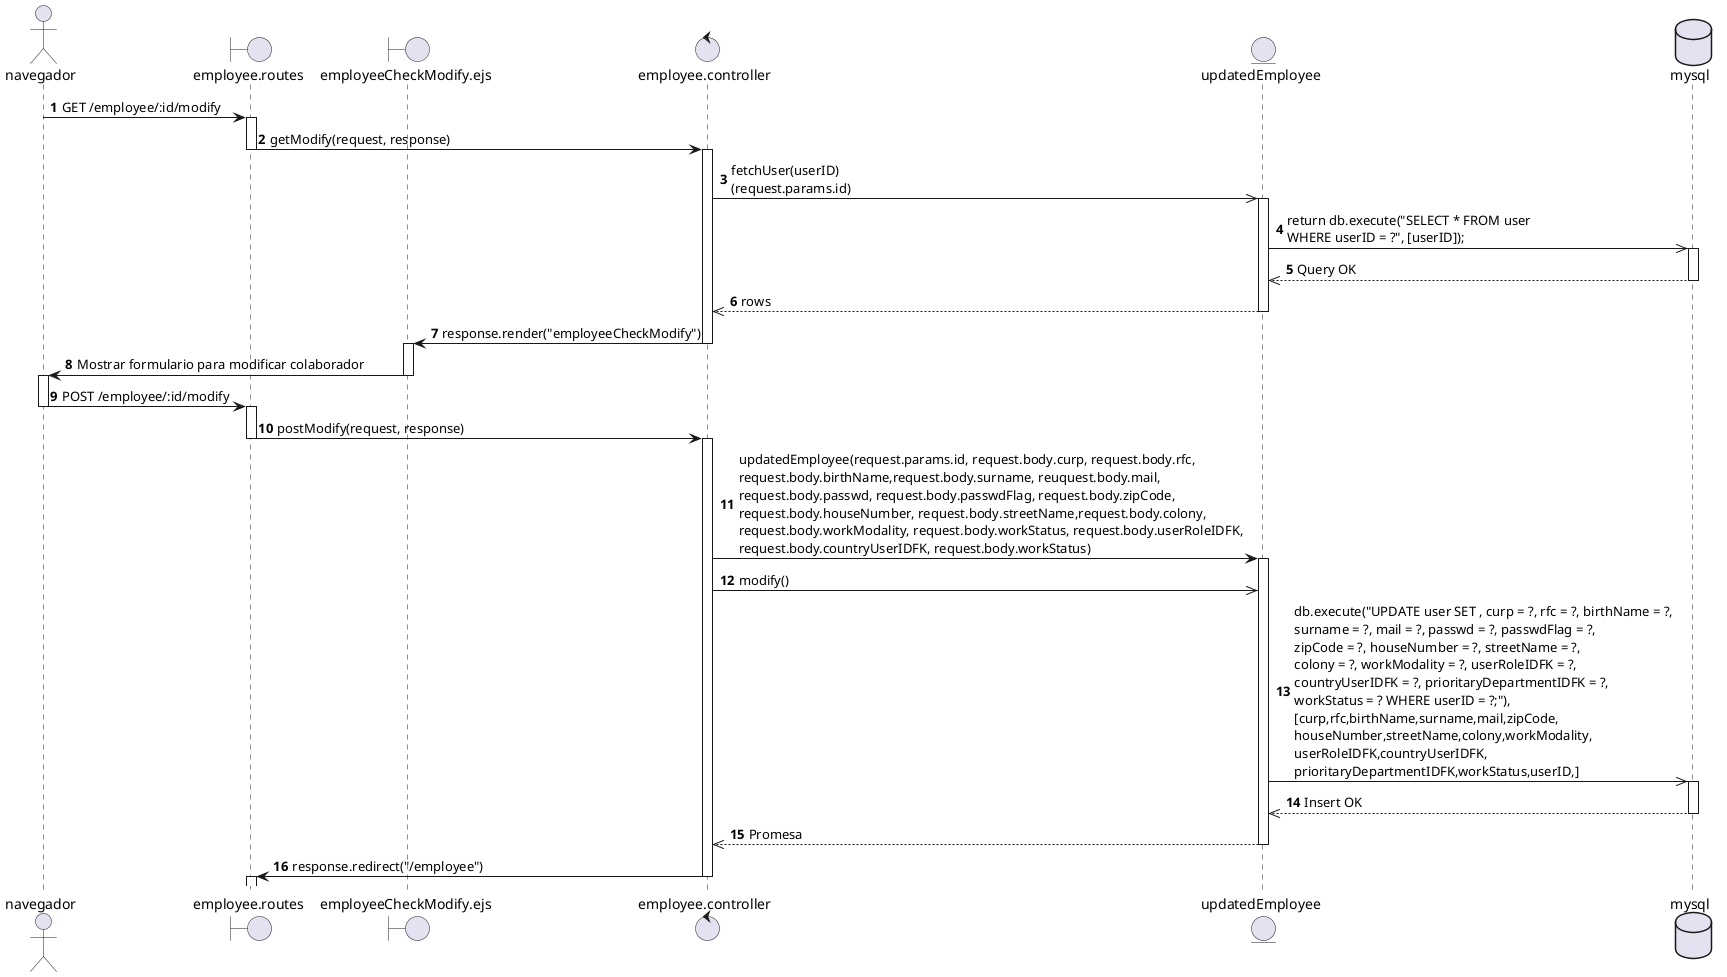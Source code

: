 @startuml CU28 - Superadmin modifica datos de empleado.
actor navegador
boundary employee.routes
boundary employeeCheckModify.ejs
control employee.controller
entity updatedEmployee
database mysql

autonumber
navegador -> employee.routes : GET /employee/:id/modify
activate employee.routes

employee.routes -> employee.controller: getModify(request, response)
deactivate employee.routes
activate employee.controller

employee.controller ->> updatedEmployee: fetchUser(userID) \n(request.params.id)
activate updatedEmployee

updatedEmployee ->> mysql: return db.execute("SELECT * FROM user \nWHERE userID = ?", [userID]);
activate mysql

mysql -->> updatedEmployee: Query OK
deactivate mysql

updatedEmployee -->> employee.controller: rows
deactivate updatedEmployee

employee.controller -> employeeCheckModify.ejs: response.render("employeeCheckModify")
deactivate employee.controller
activate employeeCheckModify.ejs

employeeCheckModify.ejs -> navegador : Mostrar formulario para modificar colaborador
deactivate employeeCheckModify.ejs
activate navegador

navegador -> employee.routes : POST /employee/:id/modify
deactivate navegador
activate employee.routes

employee.routes -> employee.controller : postModify(request, response)
deactivate employee.routes
activate employee.controller

employee.controller -> updatedEmployee : updatedEmployee(request.params.id, request.body.curp, request.body.rfc, \nrequest.body.birthName,request.body.surname, reuquest.body.mail, \nrequest.body.passwd, request.body.passwdFlag, request.body.zipCode,\nrequest.body.houseNumber, request.body.streetName,request.body.colony, \nrequest.body.workModality, request.body.workStatus, request.body.userRoleIDFK, \nrequest.body.countryUserIDFK, request.body.workStatus)
activate updatedEmployee

employee.controller ->> updatedEmployee : modify()

updatedEmployee ->> mysql : db.execute("UPDATE user SET , curp = ?, rfc = ?, birthName = ?, \nsurname = ?, mail = ?, passwd = ?, passwdFlag = ?, \nzipCode = ?, houseNumber = ?, streetName = ?, \ncolony = ?, workModality = ?, userRoleIDFK = ?, \ncountryUserIDFK = ?, prioritaryDepartmentIDFK = ?, \nworkStatus = ? WHERE userID = ?;"), \n[curp,rfc,birthName,surname,mail,zipCode, \nhouseNumber,streetName,colony,workModality,\nuserRoleIDFK,countryUserIDFK,\nprioritaryDepartmentIDFK,workStatus,userID,]
activate mysql
mysql -->> updatedEmployee : Insert OK
deactivate mysql
updatedEmployee -->> employee.controller : Promesa
deactivate updatedEmployee

employee.controller -> employee.routes : response.redirect("/employee")
deactivate employee.controller
activate employee.routes
deactivate employee.routes
